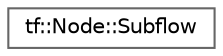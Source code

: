 digraph "类继承关系图"
{
 // LATEX_PDF_SIZE
  bgcolor="transparent";
  edge [fontname=Helvetica,fontsize=10,labelfontname=Helvetica,labelfontsize=10];
  node [fontname=Helvetica,fontsize=10,shape=box,height=0.2,width=0.4];
  rankdir="LR";
  Node0 [id="Node000000",label="tf::Node::Subflow",height=0.2,width=0.4,color="grey40", fillcolor="white", style="filled",URL="$structtf_1_1_node_1_1_subflow.html",tooltip=" "];
}

